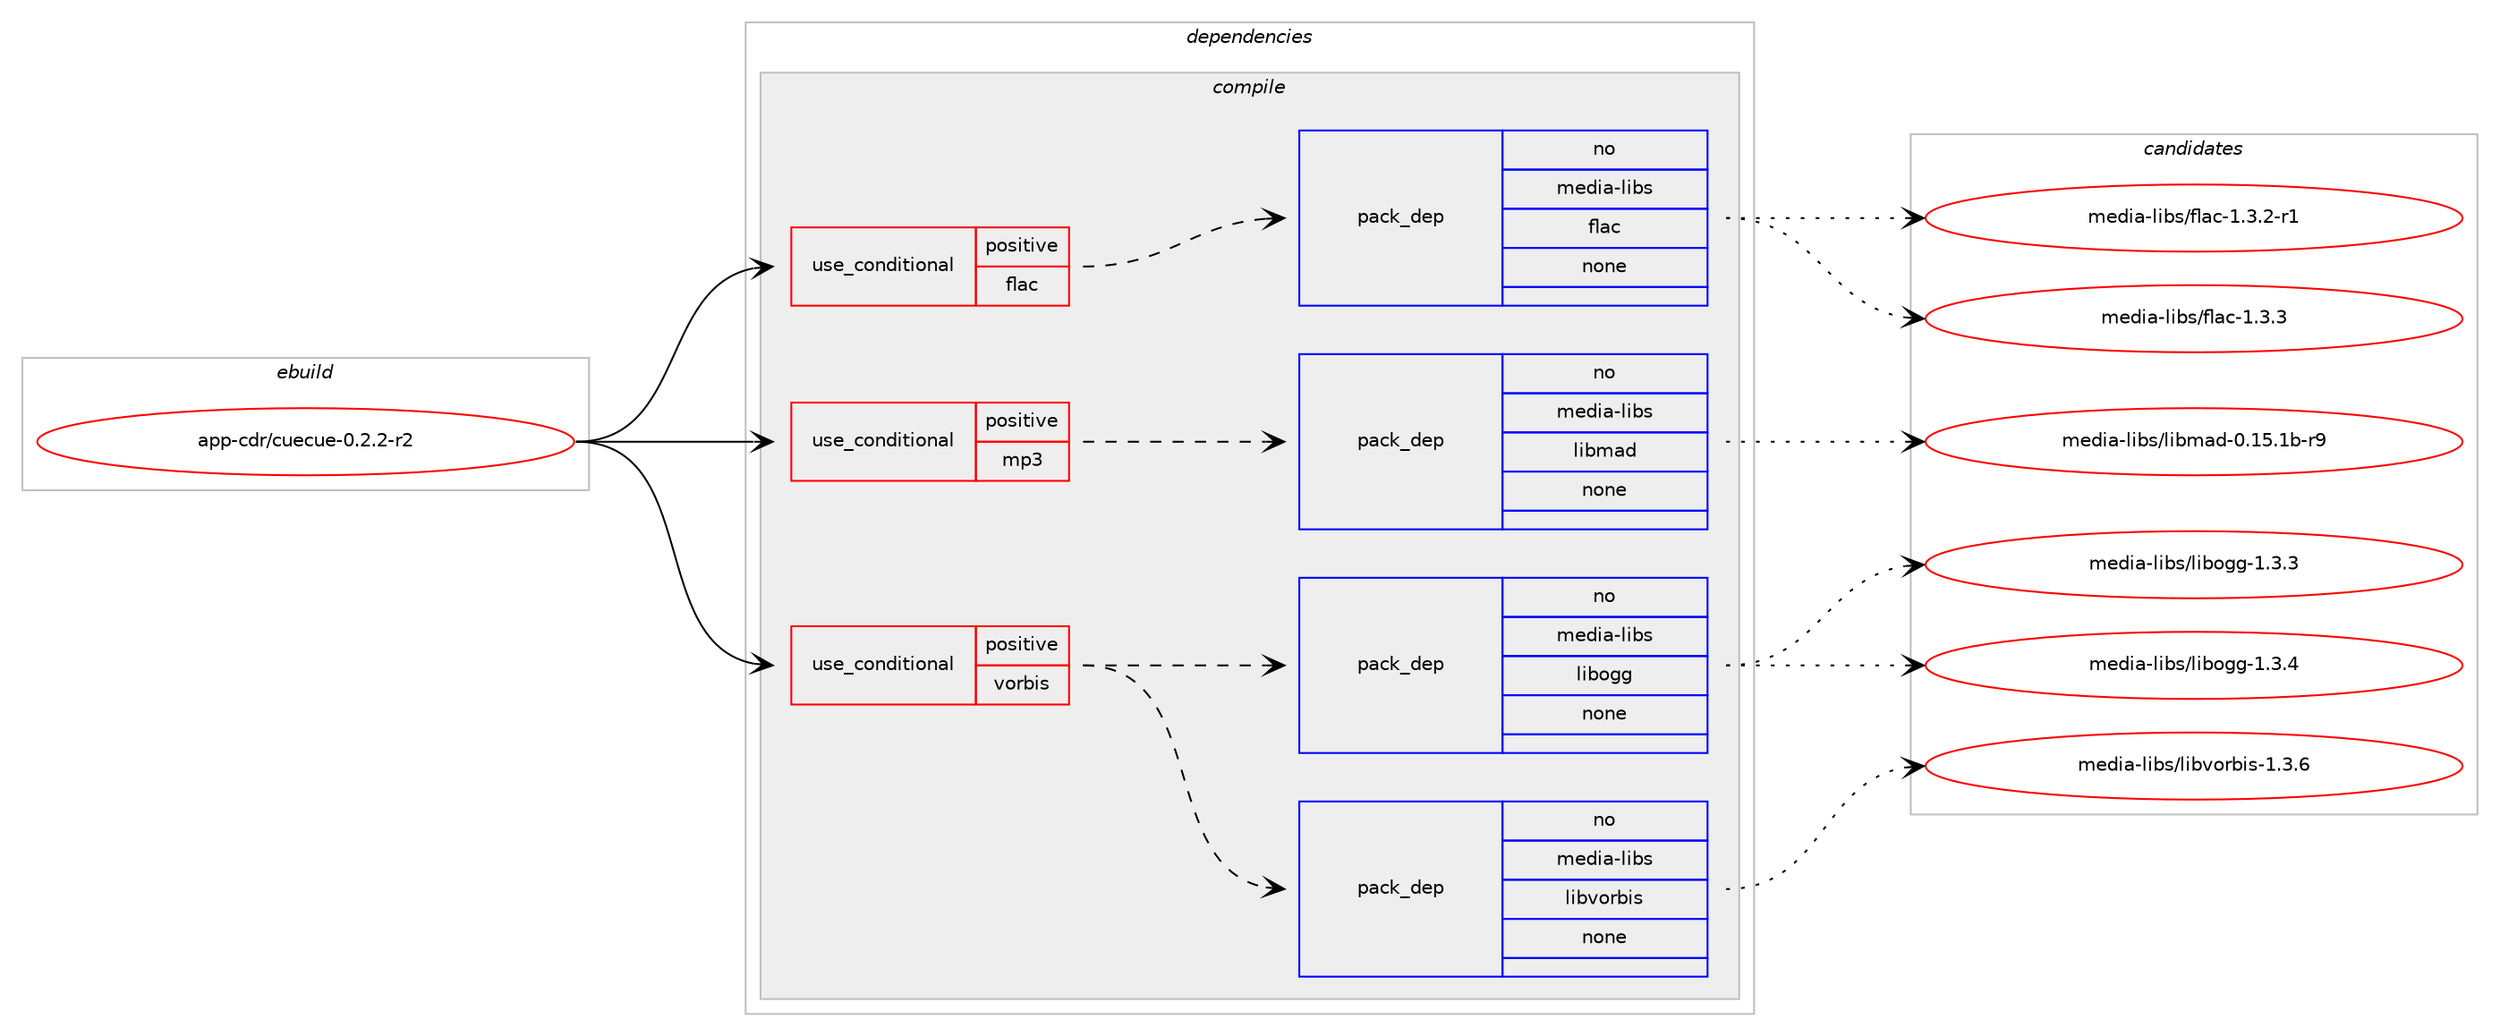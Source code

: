 digraph prolog {

# *************
# Graph options
# *************

newrank=true;
concentrate=true;
compound=true;
graph [rankdir=LR,fontname=Helvetica,fontsize=10,ranksep=1.5];#, ranksep=2.5, nodesep=0.2];
edge  [arrowhead=vee];
node  [fontname=Helvetica,fontsize=10];

# **********
# The ebuild
# **********

subgraph cluster_leftcol {
color=gray;
rank=same;
label=<<i>ebuild</i>>;
id [label="app-cdr/cuecue-0.2.2-r2", color=red, width=4, href="../app-cdr/cuecue-0.2.2-r2.svg"];
}

# ****************
# The dependencies
# ****************

subgraph cluster_midcol {
color=gray;
label=<<i>dependencies</i>>;
subgraph cluster_compile {
fillcolor="#eeeeee";
style=filled;
label=<<i>compile</i>>;
subgraph cond113542 {
dependency475757 [label=<<TABLE BORDER="0" CELLBORDER="1" CELLSPACING="0" CELLPADDING="4"><TR><TD ROWSPAN="3" CELLPADDING="10">use_conditional</TD></TR><TR><TD>positive</TD></TR><TR><TD>flac</TD></TR></TABLE>>, shape=none, color=red];
subgraph pack353578 {
dependency475758 [label=<<TABLE BORDER="0" CELLBORDER="1" CELLSPACING="0" CELLPADDING="4" WIDTH="220"><TR><TD ROWSPAN="6" CELLPADDING="30">pack_dep</TD></TR><TR><TD WIDTH="110">no</TD></TR><TR><TD>media-libs</TD></TR><TR><TD>flac</TD></TR><TR><TD>none</TD></TR><TR><TD></TD></TR></TABLE>>, shape=none, color=blue];
}
dependency475757:e -> dependency475758:w [weight=20,style="dashed",arrowhead="vee"];
}
id:e -> dependency475757:w [weight=20,style="solid",arrowhead="vee"];
subgraph cond113543 {
dependency475759 [label=<<TABLE BORDER="0" CELLBORDER="1" CELLSPACING="0" CELLPADDING="4"><TR><TD ROWSPAN="3" CELLPADDING="10">use_conditional</TD></TR><TR><TD>positive</TD></TR><TR><TD>mp3</TD></TR></TABLE>>, shape=none, color=red];
subgraph pack353579 {
dependency475760 [label=<<TABLE BORDER="0" CELLBORDER="1" CELLSPACING="0" CELLPADDING="4" WIDTH="220"><TR><TD ROWSPAN="6" CELLPADDING="30">pack_dep</TD></TR><TR><TD WIDTH="110">no</TD></TR><TR><TD>media-libs</TD></TR><TR><TD>libmad</TD></TR><TR><TD>none</TD></TR><TR><TD></TD></TR></TABLE>>, shape=none, color=blue];
}
dependency475759:e -> dependency475760:w [weight=20,style="dashed",arrowhead="vee"];
}
id:e -> dependency475759:w [weight=20,style="solid",arrowhead="vee"];
subgraph cond113544 {
dependency475761 [label=<<TABLE BORDER="0" CELLBORDER="1" CELLSPACING="0" CELLPADDING="4"><TR><TD ROWSPAN="3" CELLPADDING="10">use_conditional</TD></TR><TR><TD>positive</TD></TR><TR><TD>vorbis</TD></TR></TABLE>>, shape=none, color=red];
subgraph pack353580 {
dependency475762 [label=<<TABLE BORDER="0" CELLBORDER="1" CELLSPACING="0" CELLPADDING="4" WIDTH="220"><TR><TD ROWSPAN="6" CELLPADDING="30">pack_dep</TD></TR><TR><TD WIDTH="110">no</TD></TR><TR><TD>media-libs</TD></TR><TR><TD>libvorbis</TD></TR><TR><TD>none</TD></TR><TR><TD></TD></TR></TABLE>>, shape=none, color=blue];
}
dependency475761:e -> dependency475762:w [weight=20,style="dashed",arrowhead="vee"];
subgraph pack353581 {
dependency475763 [label=<<TABLE BORDER="0" CELLBORDER="1" CELLSPACING="0" CELLPADDING="4" WIDTH="220"><TR><TD ROWSPAN="6" CELLPADDING="30">pack_dep</TD></TR><TR><TD WIDTH="110">no</TD></TR><TR><TD>media-libs</TD></TR><TR><TD>libogg</TD></TR><TR><TD>none</TD></TR><TR><TD></TD></TR></TABLE>>, shape=none, color=blue];
}
dependency475761:e -> dependency475763:w [weight=20,style="dashed",arrowhead="vee"];
}
id:e -> dependency475761:w [weight=20,style="solid",arrowhead="vee"];
}
subgraph cluster_compileandrun {
fillcolor="#eeeeee";
style=filled;
label=<<i>compile and run</i>>;
}
subgraph cluster_run {
fillcolor="#eeeeee";
style=filled;
label=<<i>run</i>>;
}
}

# **************
# The candidates
# **************

subgraph cluster_choices {
rank=same;
color=gray;
label=<<i>candidates</i>>;

subgraph choice353578 {
color=black;
nodesep=1;
choice1091011001059745108105981154710210897994549465146504511449 [label="media-libs/flac-1.3.2-r1", color=red, width=4,href="../media-libs/flac-1.3.2-r1.svg"];
choice109101100105974510810598115471021089799454946514651 [label="media-libs/flac-1.3.3", color=red, width=4,href="../media-libs/flac-1.3.3.svg"];
dependency475758:e -> choice1091011001059745108105981154710210897994549465146504511449:w [style=dotted,weight="100"];
dependency475758:e -> choice109101100105974510810598115471021089799454946514651:w [style=dotted,weight="100"];
}
subgraph choice353579 {
color=black;
nodesep=1;
choice10910110010597451081059811547108105981099710045484649534649984511457 [label="media-libs/libmad-0.15.1b-r9", color=red, width=4,href="../media-libs/libmad-0.15.1b-r9.svg"];
dependency475760:e -> choice10910110010597451081059811547108105981099710045484649534649984511457:w [style=dotted,weight="100"];
}
subgraph choice353580 {
color=black;
nodesep=1;
choice109101100105974510810598115471081059811811111498105115454946514654 [label="media-libs/libvorbis-1.3.6", color=red, width=4,href="../media-libs/libvorbis-1.3.6.svg"];
dependency475762:e -> choice109101100105974510810598115471081059811811111498105115454946514654:w [style=dotted,weight="100"];
}
subgraph choice353581 {
color=black;
nodesep=1;
choice1091011001059745108105981154710810598111103103454946514651 [label="media-libs/libogg-1.3.3", color=red, width=4,href="../media-libs/libogg-1.3.3.svg"];
choice1091011001059745108105981154710810598111103103454946514652 [label="media-libs/libogg-1.3.4", color=red, width=4,href="../media-libs/libogg-1.3.4.svg"];
dependency475763:e -> choice1091011001059745108105981154710810598111103103454946514651:w [style=dotted,weight="100"];
dependency475763:e -> choice1091011001059745108105981154710810598111103103454946514652:w [style=dotted,weight="100"];
}
}

}
